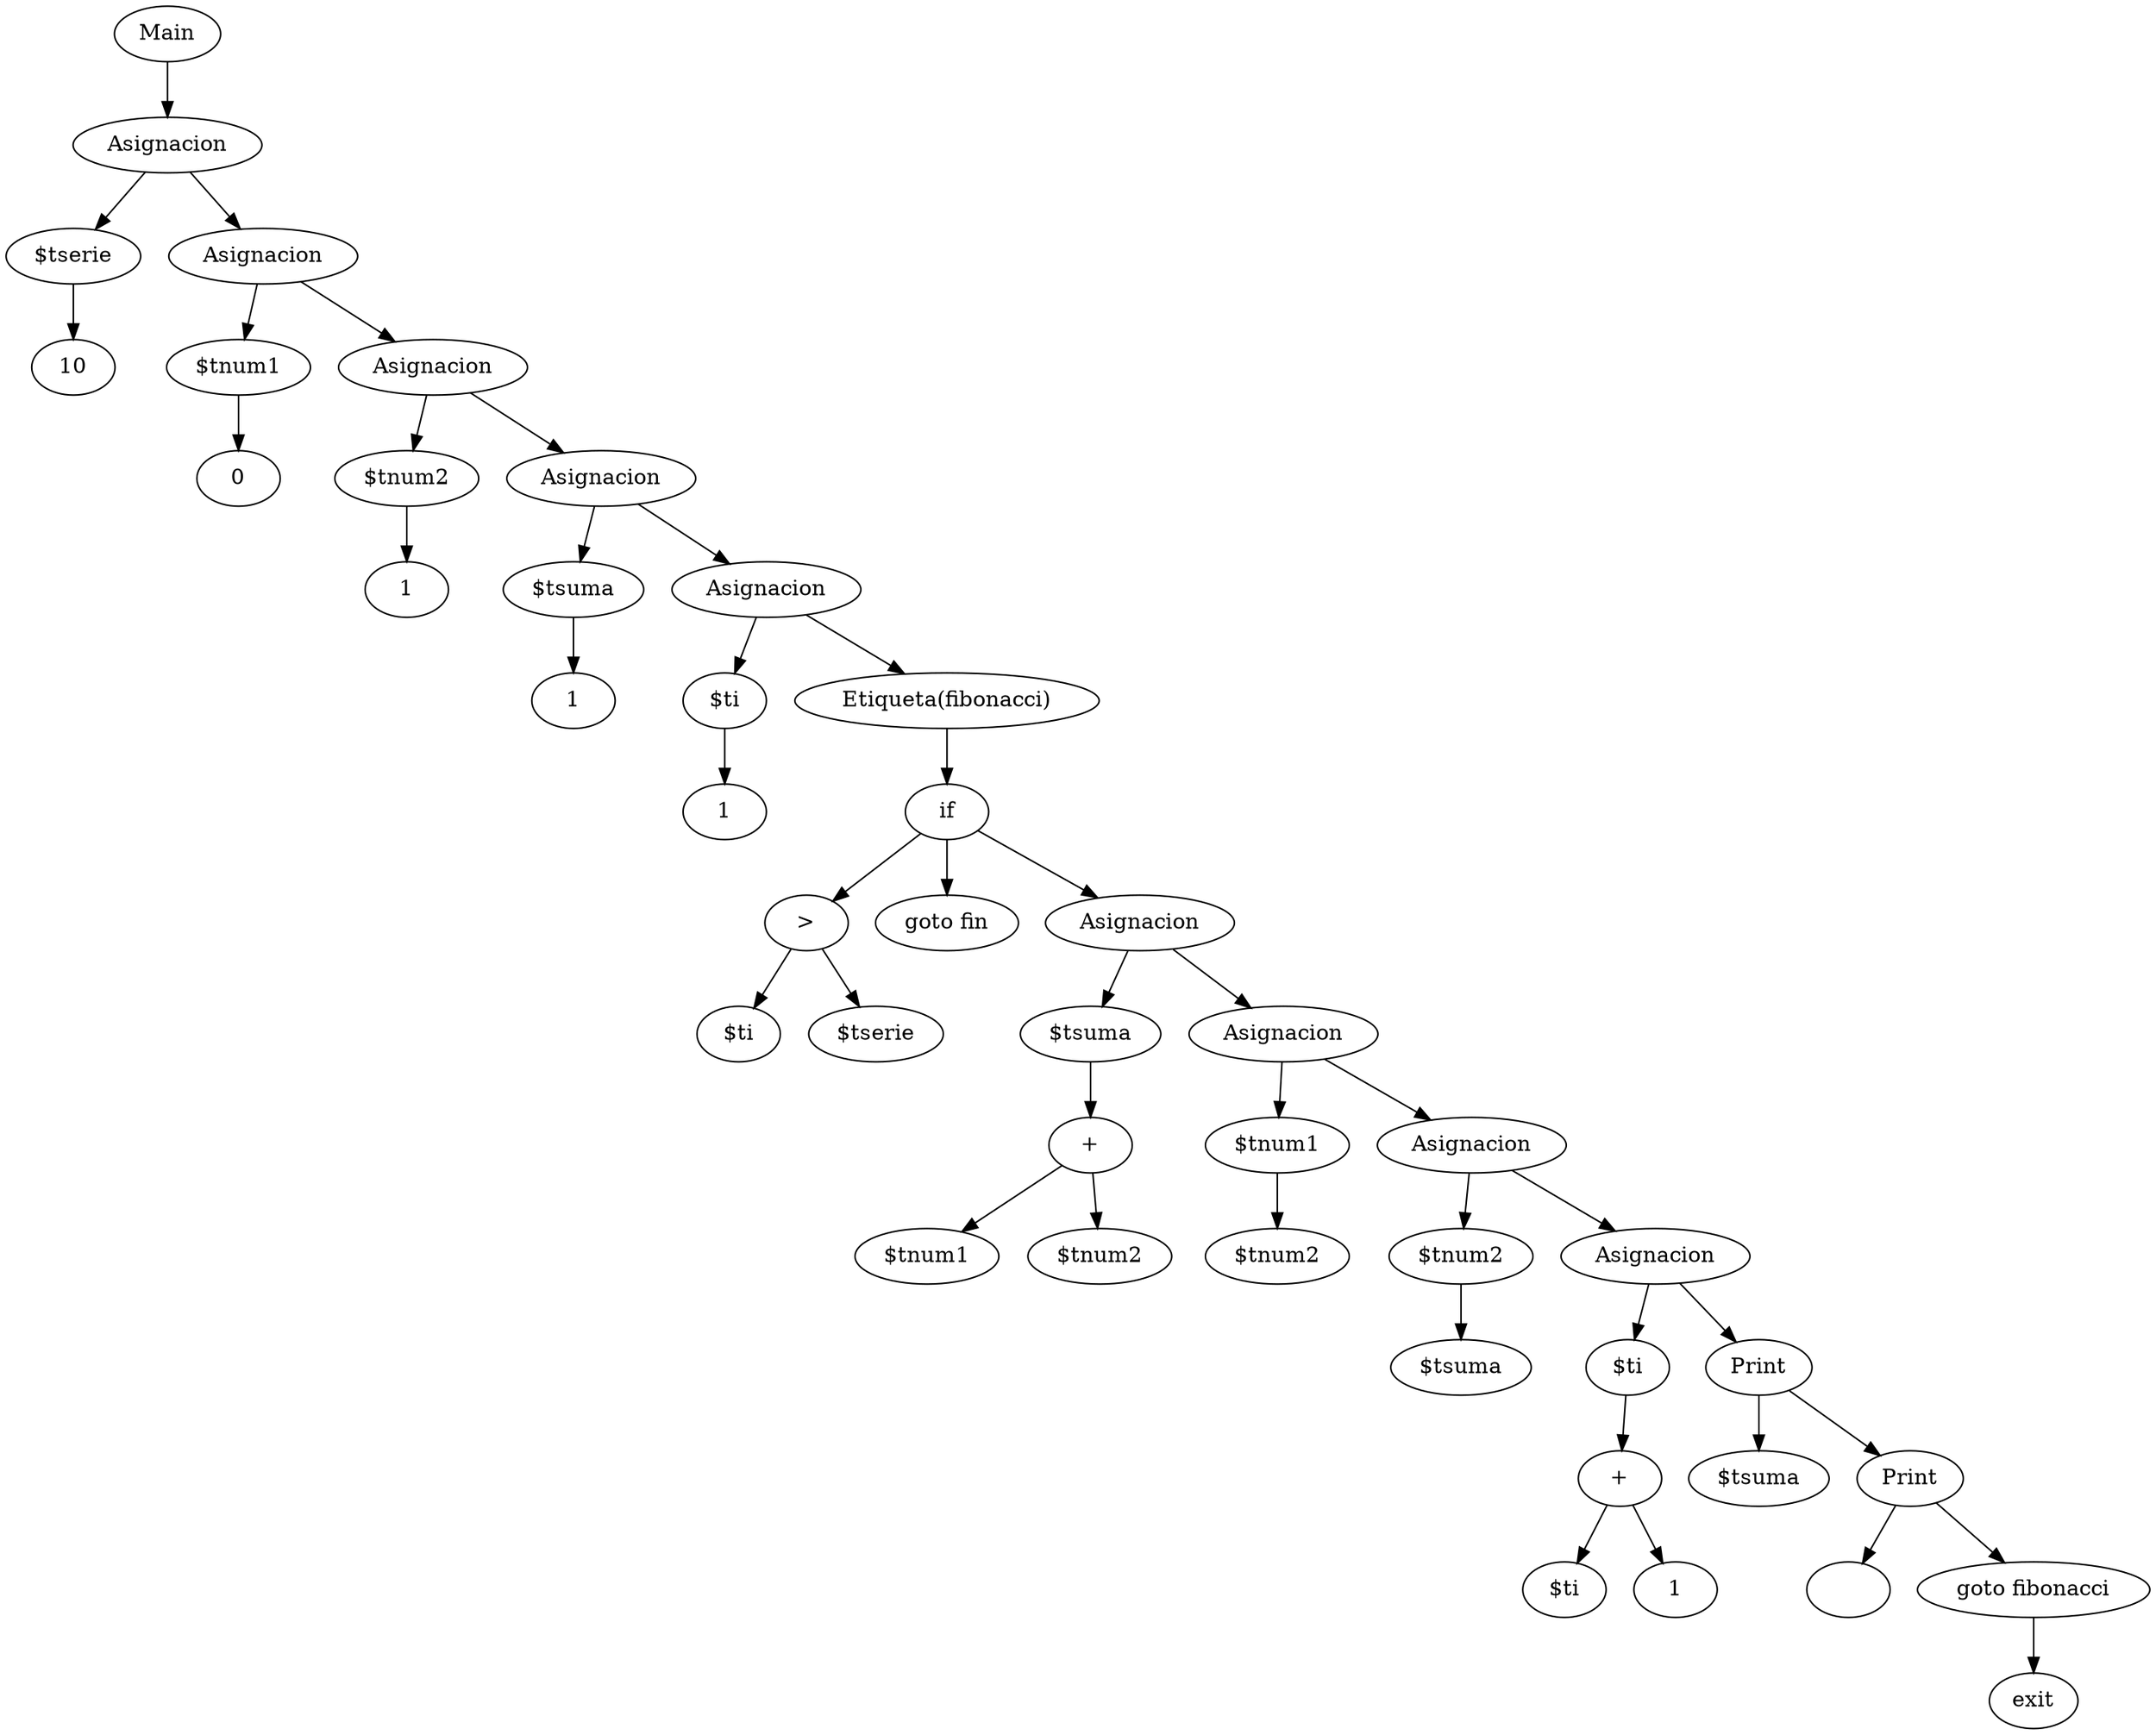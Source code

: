 Digraph{
 p0[label="Main"];
nodo1[label="10"];
nodo2[label="$tserie"];
p1[label="Asignacion"];
p1->nodo2;
nodo2->nodo1;
nodo3[label="0"];
nodo4[label="$tnum1"];
p2[label="Asignacion"];
p2->nodo4;
nodo4->nodo3;
nodo5[label="1"];
nodo6[label="$tnum2"];
p3[label="Asignacion"];
p3->nodo6;
nodo6->nodo5;
nodo7[label="1"];
nodo8[label="$tsuma"];
p4[label="Asignacion"];
p4->nodo8;
nodo8->nodo7;
nodo9[label="1"];
nodo10[label="$ti"];
p5[label="Asignacion"];
p5->nodo10;
nodo10->nodo9;
p6[label="Etiqueta(fibonacci)"];
nodo12[label="$ti"];
nodo13[label="$tserie"];
nodo14[label=">"];
nodo14->nodo12;
nodo14->nodo13;
nodo15[label="goto fin"];
p7[label="if"];
p7->nodo14;
p7->nodo15;
nodo16[label="$tnum1"];
nodo17[label="$tnum2"];
nodo18[label="+"];
nodo18->nodo16;
nodo18->nodo17;
nodo19[label="$tsuma"];
p8[label="Asignacion"];
p8->nodo19;
nodo19->nodo18;
nodo20[label="$tnum2"];
nodo21[label="$tnum1"];
p9[label="Asignacion"];
p9->nodo21;
nodo21->nodo20;
nodo22[label="$tsuma"];
nodo23[label="$tnum2"];
p10[label="Asignacion"];
p10->nodo23;
nodo23->nodo22;
nodo24[label="$ti"];
nodo25[label="1"];
nodo26[label="+"];
nodo26->nodo24;
nodo26->nodo25;
nodo27[label="$ti"];
p11[label="Asignacion"];
p11->nodo27;
nodo27->nodo26;
nodo28[label="$tsuma"];
p12[label="Print"];
p12->nodo28;
nodo30[label="\n"];
p13[label="Print"];
p13->nodo30;
p14[label="goto fibonacci"];
p15[label="exit"];
p0->p1;
p1->p2;
p2->p3;
p3->p4;
p4->p5;
p5->p6;
p6->p7;
p7->p8;
p8->p9;
p9->p10;
p10->p11;
p11->p12;
p12->p13;
p13->p14;
p14->p15;
}